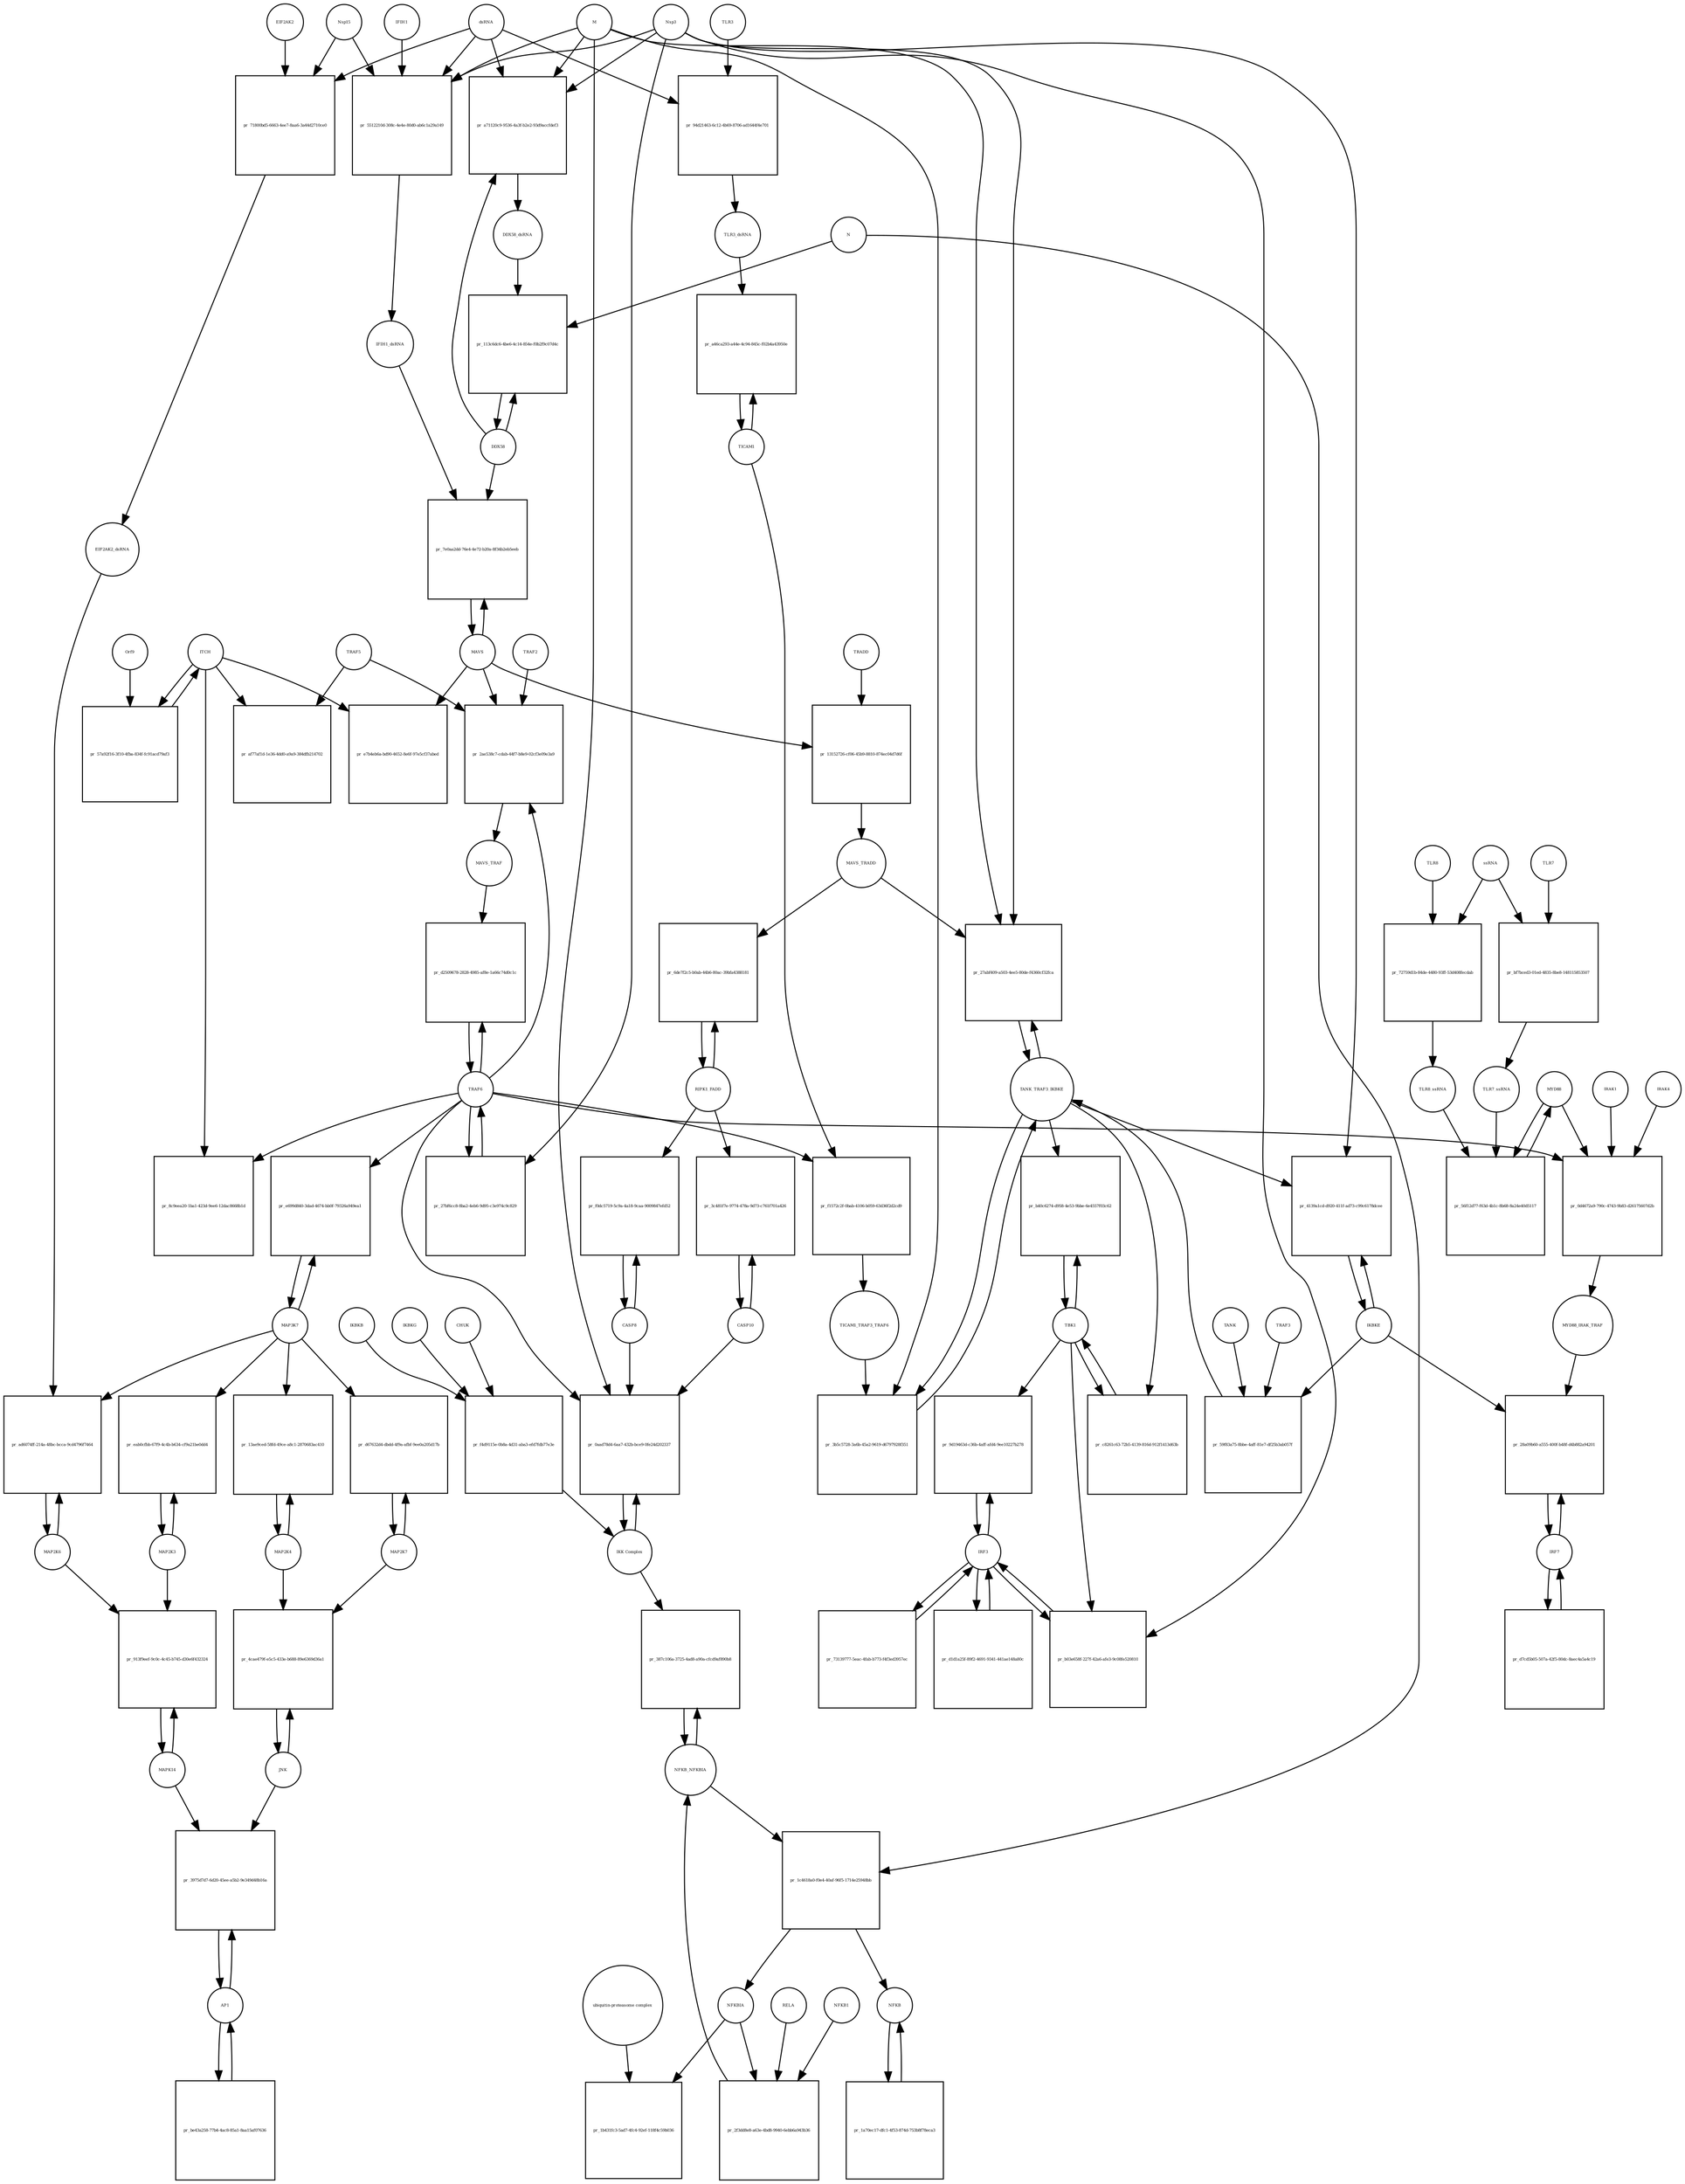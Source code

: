 strict digraph  {
dsRNA [annotation="", bipartite=0, cls="nucleic acid feature", fontsize=4, label=dsRNA, shape=circle];
"pr_a71120c9-9536-4a3f-b2e2-93d9accfdef3" [annotation="", bipartite=1, cls=process, fontsize=4, label="pr_a71120c9-9536-4a3f-b2e2-93d9accfdef3", shape=square];
DDX58_dsRNA [annotation="", bipartite=0, cls=complex, fontsize=4, label=DDX58_dsRNA, shape=circle];
M [annotation=urn_miriam_ncbiprotein_1796318601, bipartite=0, cls=macromolecule, fontsize=4, label=M, shape=circle];
Nsp3 [annotation=urn_miriam_ncbiprotein_1802476807, bipartite=0, cls=macromolecule, fontsize=4, label=Nsp3, shape=circle];
DDX58 [annotation=urn_miriam_hgnc_19102, bipartite=0, cls=macromolecule, fontsize=4, label=DDX58, shape=circle];
"pr_5512210d-308c-4e4e-80d0-ab6c1a29a149" [annotation="", bipartite=1, cls=process, fontsize=4, label="pr_5512210d-308c-4e4e-80d0-ab6c1a29a149", shape=square];
IFIH1_dsRNA [annotation="", bipartite=0, cls=complex, fontsize=4, label=IFIH1_dsRNA, shape=circle];
Nsp15 [annotation=urn_miriam_ncbiprotein_1802476818, bipartite=0, cls=macromolecule, fontsize=4, label=Nsp15, shape=circle];
IFIH1 [annotation=urn_miriam_hgnc_18873, bipartite=0, cls=macromolecule, fontsize=4, label=IFIH1, shape=circle];
"pr_113c6dc6-4be6-4c14-854e-f0b2f9c07d4c" [annotation="", bipartite=1, cls=process, fontsize=4, label="pr_113c6dc6-4be6-4c14-854e-f0b2f9c07d4c", shape=square];
N [annotation=urn_miriam_ncbiprotein_1798174255, bipartite=0, cls=macromolecule, fontsize=4, label=N, shape=circle];
MAVS [annotation=urn_miriam_hgnc_29233, bipartite=0, cls="macromolecule multimer", fontsize=4, label=MAVS, shape=circle];
"pr_7e0aa2dd-76e4-4e72-b20a-8f34b2eb5eeb" [annotation="", bipartite=1, cls=process, fontsize=4, label="pr_7e0aa2dd-76e4-4e72-b20a-8f34b2eb5eeb", shape=square];
NFKBIA [annotation=urn_miriam_hgnc_7797, bipartite=0, cls=macromolecule, fontsize=4, label=NFKBIA, shape=circle];
"pr_1b431fc3-5ad7-4fc4-92ef-118f4c59b036" [annotation="", bipartite=1, cls=process, fontsize=4, label="pr_1b431fc3-5ad7-4fc4-92ef-118f4c59b036", shape=square];
"ubiquitin-proteasome complex" [annotation="", bipartite=0, cls=complex, fontsize=4, label="ubiquitin-proteasome complex", shape=circle];
IRF3 [annotation=urn_miriam_hgnc_6118, bipartite=0, cls=macromolecule, fontsize=4, label=IRF3, shape=circle];
"pr_9d19463d-c36b-4aff-afd4-9ee10227b278" [annotation="", bipartite=1, cls=process, fontsize=4, label="pr_9d19463d-c36b-4aff-afd4-9ee10227b278", shape=square];
TBK1 [annotation="", bipartite=0, cls=macromolecule, fontsize=4, label=TBK1, shape=circle];
"pr_b03e658f-227f-42a6-afe3-9c08fe520810" [annotation="", bipartite=1, cls=process, fontsize=4, label="pr_b03e658f-227f-42a6-afe3-9c08fe520810", shape=square];
IRF7 [annotation=urn_miriam_hgnc_6122, bipartite=0, cls="macromolecule multimer", fontsize=4, label=IRF7, shape=circle];
"pr_28a09b60-a555-400f-b48f-d4b882a94201" [annotation="", bipartite=1, cls=process, fontsize=4, label="pr_28a09b60-a555-400f-b48f-d4b882a94201", shape=square];
IKBKE [annotation=urn_miriam_hgnc_14552, bipartite=0, cls=macromolecule, fontsize=4, label=IKBKE, shape=circle];
MYD88_IRAK_TRAF [annotation="", bipartite=0, cls=complex, fontsize=4, label=MYD88_IRAK_TRAF, shape=circle];
TRAF6 [annotation=urn_miriam_hgnc_12036, bipartite=0, cls=macromolecule, fontsize=4, label=TRAF6, shape=circle];
"pr_d2509678-2828-4985-af8e-1a66c74d0c1c" [annotation="", bipartite=1, cls=process, fontsize=4, label="pr_d2509678-2828-4985-af8e-1a66c74d0c1c", shape=square];
MAVS_TRAF [annotation="", bipartite=0, cls=complex, fontsize=4, label=MAVS_TRAF, shape=circle];
"pr_e7b4eb6a-bd90-4652-8e6f-97e5cf37abed" [annotation="", bipartite=1, cls=process, fontsize=4, label="pr_e7b4eb6a-bd90-4652-8e6f-97e5cf37abed", shape=square];
ITCH [annotation="", bipartite=0, cls=macromolecule, fontsize=4, label=ITCH, shape=circle];
TRAF5 [annotation=urn_miriam_hgnc_12035, bipartite=0, cls=macromolecule, fontsize=4, label=TRAF5, shape=circle];
"pr_af77af1d-1e36-4dd0-a9a9-384dfb214702" [annotation="", bipartite=1, cls=process, fontsize=4, label="pr_af77af1d-1e36-4dd0-a9a9-384dfb214702", shape=square];
"pr_8c9eea20-1ba1-423d-9ee6-12dac8668b1d" [annotation="", bipartite=1, cls=process, fontsize=4, label="pr_8c9eea20-1ba1-423d-9ee6-12dac8668b1d", shape=square];
TICAM1 [annotation=urn_miriam_hgnc_18348, bipartite=0, cls=macromolecule, fontsize=4, label=TICAM1, shape=circle];
"pr_a46ca293-a44e-4c94-845c-f02b4a43950e" [annotation="", bipartite=1, cls=process, fontsize=4, label="pr_a46ca293-a44e-4c94-845c-f02b4a43950e", shape=square];
TLR3_dsRNA [annotation="", bipartite=0, cls=complex, fontsize=4, label=TLR3_dsRNA, shape=circle];
TLR3 [annotation=urn_miriam_hgnc_11849, bipartite=0, cls="macromolecule multimer", fontsize=4, label=TLR3, shape=circle];
"pr_94d21463-6c12-4b69-8706-ad1644f4e701" [annotation="", bipartite=1, cls=process, fontsize=4, label="pr_94d21463-6c12-4b69-8706-ad1644f4e701", shape=square];
"pr_f1572c2f-0bab-4106-b059-63d36f2d2cd9" [annotation="", bipartite=1, cls=process, fontsize=4, label="pr_f1572c2f-0bab-4106-b059-63d36f2d2cd9", shape=square];
TICAM1_TRAF3_TRAF6 [annotation="", bipartite=0, cls=complex, fontsize=4, label=TICAM1_TRAF3_TRAF6, shape=circle];
TANK_TRAF3_IKBKE [annotation="", bipartite=0, cls=complex, fontsize=4, label=TANK_TRAF3_IKBKE, shape=circle];
"pr_3b5c5728-3a6b-45a2-9619-d6797928f351" [annotation="", bipartite=1, cls=process, fontsize=4, label="pr_3b5c5728-3a6b-45a2-9619-d6797928f351", shape=square];
"pr_b40c6274-d958-4e53-9bbe-6e4557f03c62" [annotation="", bipartite=1, cls=process, fontsize=4, label="pr_b40c6274-d958-4e53-9bbe-6e4557f03c62", shape=square];
"pr_4139a1cd-d920-411f-ad73-c99c6178dcee" [annotation="", bipartite=1, cls=process, fontsize=4, label="pr_4139a1cd-d920-411f-ad73-c99c6178dcee", shape=square];
MYD88 [annotation="", bipartite=0, cls=macromolecule, fontsize=4, label=MYD88, shape=circle];
"pr_0d4672a9-790c-4743-9b83-d26175607d2b" [annotation="", bipartite=1, cls=process, fontsize=4, label="pr_0d4672a9-790c-4743-9b83-d26175607d2b", shape=square];
IRAK1 [annotation=urn_miriam_hgnc_6112, bipartite=0, cls=macromolecule, fontsize=4, label=IRAK1, shape=circle];
IRAK4 [annotation=urn_miriam_hgnc_17967, bipartite=0, cls=macromolecule, fontsize=4, label=IRAK4, shape=circle];
TLR7 [annotation=urn_miriam_hgnc_15631, bipartite=0, cls=macromolecule, fontsize=4, label=TLR7, shape=circle];
"pr_bf7bced3-01ed-4835-8be8-148115853507" [annotation="", bipartite=1, cls=process, fontsize=4, label="pr_bf7bced3-01ed-4835-8be8-148115853507", shape=square];
TLR7_ssRNA [annotation="", bipartite=0, cls=complex, fontsize=4, label=TLR7_ssRNA, shape=circle];
ssRNA [annotation="", bipartite=0, cls="nucleic acid feature", fontsize=4, label=ssRNA, shape=circle];
TLR8 [annotation=urn_miriam_hgnc_15632, bipartite=0, cls=macromolecule, fontsize=4, label=TLR8, shape=circle];
"pr_72759d1b-84de-4480-93ff-53d408fecdab" [annotation="", bipartite=1, cls=process, fontsize=4, label="pr_72759d1b-84de-4480-93ff-53d408fecdab", shape=square];
TLR8_ssRNA [annotation="", bipartite=0, cls=complex, fontsize=4, label=TLR8_ssRNA, shape=circle];
"pr_56f12d77-f63d-4b1c-8b68-8a24e40d5117" [annotation="", bipartite=1, cls=process, fontsize=4, label="pr_56f12d77-f63d-4b1c-8b68-8a24e40d5117", shape=square];
MAP3K7 [annotation="", bipartite=0, cls=macromolecule, fontsize=4, label=MAP3K7, shape=circle];
"pr_e699d840-3dad-4674-bb0f-79326a949ea1" [annotation="", bipartite=1, cls=process, fontsize=4, label="pr_e699d840-3dad-4674-bb0f-79326a949ea1", shape=square];
TRAF2 [annotation=urn_miriam_hgnc_12032, bipartite=0, cls=macromolecule, fontsize=4, label=TRAF2, shape=circle];
"pr_2ae538c7-cdab-44f7-b8e9-02cf3e09e3a9" [annotation="", bipartite=1, cls=process, fontsize=4, label="pr_2ae538c7-cdab-44f7-b8e9-02cf3e09e3a9", shape=square];
"pr_57a92f16-3f10-4fba-834f-fc91acd79af3" [annotation="", bipartite=1, cls=process, fontsize=4, label="pr_57a92f16-3f10-4fba-834f-fc91acd79af3", shape=square];
Orf9 [annotation=urn_miriam_uniprot_P59636, bipartite=0, cls=macromolecule, fontsize=4, label=Orf9, shape=circle];
"pr_13152726-cf06-45b9-8810-874ec04d7d6f" [annotation="", bipartite=1, cls=process, fontsize=4, label="pr_13152726-cf06-45b9-8810-874ec04d7d6f", shape=square];
MAVS_TRADD [annotation="", bipartite=0, cls=complex, fontsize=4, label=MAVS_TRADD, shape=circle];
TRADD [annotation=urn_miriam_hgnc_12030, bipartite=0, cls=macromolecule, fontsize=4, label=TRADD, shape=circle];
"pr_27bf6cc8-8ba2-4eb6-9d95-c3e974c9c829" [annotation="", bipartite=1, cls=process, fontsize=4, label="pr_27bf6cc8-8ba2-4eb6-9d95-c3e974c9c829", shape=square];
AP1 [annotation="", bipartite=0, cls=complex, fontsize=4, label=AP1, shape=circle];
"pr_3975d7d7-6d20-45ee-a5b2-9e349d48b16a" [annotation="", bipartite=1, cls=process, fontsize=4, label="pr_3975d7d7-6d20-45ee-a5b2-9e349d48b16a", shape=square];
MAPK14 [annotation="", bipartite=0, cls=macromolecule, fontsize=4, label=MAPK14, shape=circle];
JNK [annotation="", bipartite=0, cls=complex, fontsize=4, label=JNK, shape=circle];
"pr_4cae479f-e5c5-433e-b688-89e6369d36a1" [annotation="", bipartite=1, cls=process, fontsize=4, label="pr_4cae479f-e5c5-433e-b688-89e6369d36a1", shape=square];
MAP2K7 [annotation="", bipartite=0, cls=macromolecule, fontsize=4, label=MAP2K7, shape=circle];
MAP2K4 [annotation="", bipartite=0, cls=macromolecule, fontsize=4, label=MAP2K4, shape=circle];
"pr_13ae9ced-58fd-49ce-a8c1-2870683ac410" [annotation="", bipartite=1, cls=process, fontsize=4, label="pr_13ae9ced-58fd-49ce-a8c1-2870683ac410", shape=square];
"pr_d67632d4-dbdd-4f9a-afbf-9ee0a205d17b" [annotation="", bipartite=1, cls=process, fontsize=4, label="pr_d67632d4-dbdd-4f9a-afbf-9ee0a205d17b", shape=square];
MAP2K3 [annotation="", bipartite=0, cls=macromolecule, fontsize=4, label=MAP2K3, shape=circle];
"pr_eab0cfbb-67f9-4c4b-b634-cf9a21be0dd4" [annotation="", bipartite=1, cls=process, fontsize=4, label="pr_eab0cfbb-67f9-4c4b-b634-cf9a21be0dd4", shape=square];
MAP2K6 [annotation="", bipartite=0, cls=macromolecule, fontsize=4, label=MAP2K6, shape=circle];
"pr_ad6074ff-214a-48bc-bcca-9cd4796f7464" [annotation="", bipartite=1, cls=process, fontsize=4, label="pr_ad6074ff-214a-48bc-bcca-9cd4796f7464", shape=square];
EIF2AK2_dsRNA [annotation="", bipartite=0, cls=complex, fontsize=4, label=EIF2AK2_dsRNA, shape=circle];
"pr_71800bd5-6663-4ee7-8aa6-3a44d2710ce0" [annotation="", bipartite=1, cls=process, fontsize=4, label="pr_71800bd5-6663-4ee7-8aa6-3a44d2710ce0", shape=square];
EIF2AK2 [annotation=urn_miriam_hgnc_9437, bipartite=0, cls=macromolecule, fontsize=4, label=EIF2AK2, shape=circle];
RIPK1_FADD [annotation="", bipartite=0, cls=complex, fontsize=4, label=RIPK1_FADD, shape=circle];
"pr_6de7f2c5-b0ab-44b6-80ac-39bfa4388181" [annotation="", bipartite=1, cls=process, fontsize=4, label="pr_6de7f2c5-b0ab-44b6-80ac-39bfa4388181", shape=square];
CASP8 [annotation="", bipartite=0, cls=macromolecule, fontsize=4, label=CASP8, shape=circle];
"pr_f0dc5719-5c9a-4a18-9caa-9009847efd52" [annotation="", bipartite=1, cls=process, fontsize=4, label="pr_f0dc5719-5c9a-4a18-9caa-9009847efd52", shape=square];
CASP10 [annotation="", bipartite=0, cls=macromolecule, fontsize=4, label=CASP10, shape=circle];
"pr_3c481f7e-9774-478a-9d73-c761f701a426" [annotation="", bipartite=1, cls=process, fontsize=4, label="pr_3c481f7e-9774-478a-9d73-c761f701a426", shape=square];
NFKB_NFKBIA [annotation="", bipartite=0, cls=complex, fontsize=4, label=NFKB_NFKBIA, shape=circle];
"pr_387c106a-3725-4ad8-a90a-cfcd9af890b8" [annotation="", bipartite=1, cls=process, fontsize=4, label="pr_387c106a-3725-4ad8-a90a-cfcd9af890b8", shape=square];
"IKK Complex" [annotation="", bipartite=0, cls=complex, fontsize=4, label="IKK Complex", shape=circle];
"pr_1c4618a0-f0e4-40af-96f5-1714e25948bb" [annotation="", bipartite=1, cls=process, fontsize=4, label="pr_1c4618a0-f0e4-40af-96f5-1714e25948bb", shape=square];
NFKB [annotation="", bipartite=0, cls=complex, fontsize=4, label=NFKB, shape=circle];
"pr_0aad78d4-6aa7-432b-bce9-0fe24d202337" [annotation="", bipartite=1, cls=process, fontsize=4, label="pr_0aad78d4-6aa7-432b-bce9-0fe24d202337", shape=square];
"pr_2f3dd8e8-a63e-4bd8-9940-6ebb6a943b36" [annotation="", bipartite=1, cls=process, fontsize=4, label="pr_2f3dd8e8-a63e-4bd8-9940-6ebb6a943b36", shape=square];
RELA [annotation="", bipartite=0, cls=macromolecule, fontsize=4, label=RELA, shape=circle];
NFKB1 [annotation="", bipartite=0, cls=macromolecule, fontsize=4, label=NFKB1, shape=circle];
IKBKG [annotation="", bipartite=0, cls=macromolecule, fontsize=4, label=IKBKG, shape=circle];
"pr_f4d9115e-0b8a-4d31-aba3-efd7fdb77e3e" [annotation="", bipartite=1, cls=process, fontsize=4, label="pr_f4d9115e-0b8a-4d31-aba3-efd7fdb77e3e", shape=square];
CHUK [annotation="", bipartite=0, cls=macromolecule, fontsize=4, label=CHUK, shape=circle];
IKBKB [annotation="", bipartite=0, cls=macromolecule, fontsize=4, label=IKBKB, shape=circle];
"pr_27abf409-a503-4ee5-80de-f4360cf32fca" [annotation="", bipartite=1, cls=process, fontsize=4, label="pr_27abf409-a503-4ee5-80de-f4360cf32fca", shape=square];
"pr_c8261c63-72b5-4139-816d-912f1413d63b" [annotation="", bipartite=1, cls=process, fontsize=4, label="pr_c8261c63-72b5-4139-816d-912f1413d63b", shape=square];
"pr_913f9eef-9c0c-4c45-b745-d30e6f432324" [annotation="", bipartite=1, cls=process, fontsize=4, label="pr_913f9eef-9c0c-4c45-b745-d30e6f432324", shape=square];
TRAF3 [annotation="", bipartite=0, cls=macromolecule, fontsize=4, label=TRAF3, shape=circle];
"pr_59f83a75-8bbe-4aff-81e7-df25b3ab057f" [annotation="", bipartite=1, cls=process, fontsize=4, label="pr_59f83a75-8bbe-4aff-81e7-df25b3ab057f", shape=square];
TANK [annotation="", bipartite=0, cls=macromolecule, fontsize=4, label=TANK, shape=circle];
"pr_be43a258-77b4-4ac8-85a1-8aa15af07636" [annotation="", bipartite=1, cls=process, fontsize=4, label="pr_be43a258-77b4-4ac8-85a1-8aa15af07636", shape=square];
"pr_d7cd5b05-507a-42f5-80dc-8aec4a5a4c19" [annotation="", bipartite=1, cls=process, fontsize=4, label="pr_d7cd5b05-507a-42f5-80dc-8aec4a5a4c19", shape=square];
"pr_73139777-5eac-4fab-b773-f4f3ed3957ec" [annotation="", bipartite=1, cls=process, fontsize=4, label="pr_73139777-5eac-4fab-b773-f4f3ed3957ec", shape=square];
"pr_1a70ec17-dfc1-4f53-874d-753b8f78eca3" [annotation="", bipartite=1, cls=process, fontsize=4, label="pr_1a70ec17-dfc1-4f53-874d-753b8f78eca3", shape=square];
"pr_d1d1a25f-89f2-4691-9341-441ae148a80c" [annotation="", bipartite=1, cls=process, fontsize=4, label="pr_d1d1a25f-89f2-4691-9341-441ae148a80c", shape=square];
dsRNA -> "pr_a71120c9-9536-4a3f-b2e2-93d9accfdef3"  [annotation="", interaction_type=consumption];
dsRNA -> "pr_5512210d-308c-4e4e-80d0-ab6c1a29a149"  [annotation="", interaction_type=consumption];
dsRNA -> "pr_94d21463-6c12-4b69-8706-ad1644f4e701"  [annotation="", interaction_type=consumption];
dsRNA -> "pr_71800bd5-6663-4ee7-8aa6-3a44d2710ce0"  [annotation="", interaction_type=consumption];
"pr_a71120c9-9536-4a3f-b2e2-93d9accfdef3" -> DDX58_dsRNA  [annotation="", interaction_type=production];
DDX58_dsRNA -> "pr_113c6dc6-4be6-4c14-854e-f0b2f9c07d4c"  [annotation="urn_miriam_pubmed_25581309|urn_miriam_pubmed_28148787|urn_miriam_taxonomy_694009", interaction_type=catalysis];
M -> "pr_a71120c9-9536-4a3f-b2e2-93d9accfdef3"  [annotation="urn_miriam_pubmed_20303872|urn_miriam_pubmed_19380580|urn_miriam_pubmed_31226023|urn_miriam_taxonomy_694009", interaction_type=inhibition];
M -> "pr_5512210d-308c-4e4e-80d0-ab6c1a29a149"  [annotation="urn_miriam_pubmed_28484023|urn_miriam_pubmed_19380580|urn_miriam_pubmed_31226023|urn_miriam_taxonomy_694009", interaction_type=inhibition];
M -> "pr_3b5c5728-3a6b-45a2-9619-d6797928f351"  [annotation="urn_miriam_pubmed_19380580|urn_miriam_pubmed_19366914|urn_miriam_taxonomy_694009", interaction_type=inhibition];
M -> "pr_0aad78d4-6aa7-432b-bce9-0fe24d202337"  [annotation="urn_miriam_pubmed_19366914|urn_miriam_pubmed_20303872|urn_miriam_pubmed_17705188|urn_miriam_pubmed_694009", interaction_type=inhibition];
M -> "pr_27abf409-a503-4ee5-80de-f4360cf32fca"  [annotation="urn_miriam_pubmed_19366914|urn_miriam_pubmed_27164085|urn_miriam_pubmed_19380580|urn_miriam_taxonomy_694009", interaction_type=inhibition];
Nsp3 -> "pr_a71120c9-9536-4a3f-b2e2-93d9accfdef3"  [annotation="urn_miriam_pubmed_20303872|urn_miriam_pubmed_19380580|urn_miriam_pubmed_31226023|urn_miriam_taxonomy_694009", interaction_type=inhibition];
Nsp3 -> "pr_5512210d-308c-4e4e-80d0-ab6c1a29a149"  [annotation="urn_miriam_pubmed_28484023|urn_miriam_pubmed_19380580|urn_miriam_pubmed_31226023|urn_miriam_taxonomy_694009", interaction_type=inhibition];
Nsp3 -> "pr_b03e658f-227f-42a6-afe3-9c08fe520810"  [annotation="urn_miriam_pubmed_17761676|urn_miriam_pubmed_31226023|urn_miriam_taxonomy_694009", interaction_type=inhibition];
Nsp3 -> "pr_4139a1cd-d920-411f-ad73-c99c6178dcee"  [annotation="urn_miriam_pubmed_20303872|urn_miriam_pubmed_31226023|urn_miriam_taxonomy_694009", interaction_type=inhibition];
Nsp3 -> "pr_27bf6cc8-8ba2-4eb6-9d95-c3e974c9c829"  [annotation="urn_miriam_pubmed_27164085|urn_miriam_taxonomy_694009", interaction_type=catalysis];
Nsp3 -> "pr_27abf409-a503-4ee5-80de-f4360cf32fca"  [annotation="urn_miriam_pubmed_19366914|urn_miriam_pubmed_27164085|urn_miriam_pubmed_19380580|urn_miriam_taxonomy_694009", interaction_type=inhibition];
DDX58 -> "pr_a71120c9-9536-4a3f-b2e2-93d9accfdef3"  [annotation="", interaction_type=consumption];
DDX58 -> "pr_113c6dc6-4be6-4c14-854e-f0b2f9c07d4c"  [annotation="", interaction_type=consumption];
DDX58 -> "pr_7e0aa2dd-76e4-4e72-b20a-8f34b2eb5eeb"  [annotation=urn_miriam_pubmed_25581309, interaction_type=catalysis];
"pr_5512210d-308c-4e4e-80d0-ab6c1a29a149" -> IFIH1_dsRNA  [annotation="", interaction_type=production];
IFIH1_dsRNA -> "pr_7e0aa2dd-76e4-4e72-b20a-8f34b2eb5eeb"  [annotation=urn_miriam_pubmed_25581309, interaction_type=catalysis];
Nsp15 -> "pr_5512210d-308c-4e4e-80d0-ab6c1a29a149"  [annotation="urn_miriam_pubmed_28484023|urn_miriam_pubmed_19380580|urn_miriam_pubmed_31226023|urn_miriam_taxonomy_694009", interaction_type=inhibition];
Nsp15 -> "pr_71800bd5-6663-4ee7-8aa6-3a44d2710ce0"  [annotation="urn_miriam_pubmed_28484023|urn_miriam_pubmed_19366914|urn_miriam_taxonomy_694009", interaction_type=inhibition];
IFIH1 -> "pr_5512210d-308c-4e4e-80d0-ab6c1a29a149"  [annotation="", interaction_type=consumption];
"pr_113c6dc6-4be6-4c14-854e-f0b2f9c07d4c" -> DDX58  [annotation="", interaction_type=production];
N -> "pr_113c6dc6-4be6-4c14-854e-f0b2f9c07d4c"  [annotation="urn_miriam_pubmed_25581309|urn_miriam_pubmed_28148787|urn_miriam_taxonomy_694009", interaction_type=inhibition];
N -> "pr_1c4618a0-f0e4-40af-96f5-1714e25948bb"  [annotation="urn_miriam_pubmed_16143815|urn_miriam_taxonomy_694009", interaction_type=stimulation];
MAVS -> "pr_7e0aa2dd-76e4-4e72-b20a-8f34b2eb5eeb"  [annotation="", interaction_type=consumption];
MAVS -> "pr_e7b4eb6a-bd90-4652-8e6f-97e5cf37abed"  [annotation="", interaction_type=consumption];
MAVS -> "pr_2ae538c7-cdab-44f7-b8e9-02cf3e09e3a9"  [annotation="", interaction_type=consumption];
MAVS -> "pr_13152726-cf06-45b9-8810-874ec04d7d6f"  [annotation="", interaction_type=consumption];
"pr_7e0aa2dd-76e4-4e72-b20a-8f34b2eb5eeb" -> MAVS  [annotation="", interaction_type=production];
NFKBIA -> "pr_1b431fc3-5ad7-4fc4-92ef-118f4c59b036"  [annotation="", interaction_type=consumption];
NFKBIA -> "pr_2f3dd8e8-a63e-4bd8-9940-6ebb6a943b36"  [annotation="", interaction_type=consumption];
"ubiquitin-proteasome complex" -> "pr_1b431fc3-5ad7-4fc4-92ef-118f4c59b036"  [annotation=urn_miriam_pubmed_20303872, interaction_type=catalysis];
IRF3 -> "pr_9d19463d-c36b-4aff-afd4-9ee10227b278"  [annotation="", interaction_type=consumption];
IRF3 -> "pr_b03e658f-227f-42a6-afe3-9c08fe520810"  [annotation="", interaction_type=consumption];
IRF3 -> "pr_73139777-5eac-4fab-b773-f4f3ed3957ec"  [annotation="", interaction_type=consumption];
IRF3 -> "pr_d1d1a25f-89f2-4691-9341-441ae148a80c"  [annotation="", interaction_type=consumption];
"pr_9d19463d-c36b-4aff-afd4-9ee10227b278" -> IRF3  [annotation="", interaction_type=production];
TBK1 -> "pr_9d19463d-c36b-4aff-afd4-9ee10227b278"  [annotation=urn_miriam_pubmed_25581309, interaction_type=catalysis];
TBK1 -> "pr_b03e658f-227f-42a6-afe3-9c08fe520810"  [annotation="urn_miriam_pubmed_17761676|urn_miriam_pubmed_31226023|urn_miriam_taxonomy_694009", interaction_type=catalysis];
TBK1 -> "pr_b40c6274-d958-4e53-9bbe-6e4557f03c62"  [annotation="", interaction_type=consumption];
TBK1 -> "pr_c8261c63-72b5-4139-816d-912f1413d63b"  [annotation="", interaction_type=consumption];
"pr_b03e658f-227f-42a6-afe3-9c08fe520810" -> IRF3  [annotation="", interaction_type=production];
IRF7 -> "pr_28a09b60-a555-400f-b48f-d4b882a94201"  [annotation="", interaction_type=consumption];
IRF7 -> "pr_d7cd5b05-507a-42f5-80dc-8aec4a5a4c19"  [annotation="", interaction_type=consumption];
"pr_28a09b60-a555-400f-b48f-d4b882a94201" -> IRF7  [annotation="", interaction_type=production];
IKBKE -> "pr_28a09b60-a555-400f-b48f-d4b882a94201"  [annotation=urn_miriam_pubmed_20303872, interaction_type=catalysis];
IKBKE -> "pr_4139a1cd-d920-411f-ad73-c99c6178dcee"  [annotation="", interaction_type=consumption];
IKBKE -> "pr_59f83a75-8bbe-4aff-81e7-df25b3ab057f"  [annotation="", interaction_type=consumption];
MYD88_IRAK_TRAF -> "pr_28a09b60-a555-400f-b48f-d4b882a94201"  [annotation=urn_miriam_pubmed_20303872, interaction_type=catalysis];
TRAF6 -> "pr_d2509678-2828-4985-af8e-1a66c74d0c1c"  [annotation="", interaction_type=consumption];
TRAF6 -> "pr_8c9eea20-1ba1-423d-9ee6-12dac8668b1d"  [annotation="", interaction_type=consumption];
TRAF6 -> "pr_f1572c2f-0bab-4106-b059-63d36f2d2cd9"  [annotation="", interaction_type=consumption];
TRAF6 -> "pr_0d4672a9-790c-4743-9b83-d26175607d2b"  [annotation="", interaction_type=consumption];
TRAF6 -> "pr_e699d840-3dad-4674-bb0f-79326a949ea1"  [annotation=urn_miriam_pubmed_19366914, interaction_type=stimulation];
TRAF6 -> "pr_2ae538c7-cdab-44f7-b8e9-02cf3e09e3a9"  [annotation="", interaction_type=consumption];
TRAF6 -> "pr_27bf6cc8-8ba2-4eb6-9d95-c3e974c9c829"  [annotation="", interaction_type=consumption];
TRAF6 -> "pr_0aad78d4-6aa7-432b-bce9-0fe24d202337"  [annotation="urn_miriam_pubmed_19366914|urn_miriam_pubmed_20303872|urn_miriam_pubmed_17705188|urn_miriam_pubmed_694009", interaction_type=stimulation];
"pr_d2509678-2828-4985-af8e-1a66c74d0c1c" -> TRAF6  [annotation="", interaction_type=production];
MAVS_TRAF -> "pr_d2509678-2828-4985-af8e-1a66c74d0c1c"  [annotation=urn_miriam_pubmed_19366914, interaction_type=catalysis];
ITCH -> "pr_e7b4eb6a-bd90-4652-8e6f-97e5cf37abed"  [annotation=urn_miriam_pubmed_25135833, interaction_type=catalysis];
ITCH -> "pr_af77af1d-1e36-4dd0-a9a9-384dfb214702"  [annotation=urn_miriam_pubmed_25135833, interaction_type=catalysis];
ITCH -> "pr_8c9eea20-1ba1-423d-9ee6-12dac8668b1d"  [annotation=urn_miriam_pubmed_25135833, interaction_type=catalysis];
ITCH -> "pr_57a92f16-3f10-4fba-834f-fc91acd79af3"  [annotation="", interaction_type=consumption];
TRAF5 -> "pr_af77af1d-1e36-4dd0-a9a9-384dfb214702"  [annotation="", interaction_type=consumption];
TRAF5 -> "pr_2ae538c7-cdab-44f7-b8e9-02cf3e09e3a9"  [annotation="", interaction_type=consumption];
TICAM1 -> "pr_a46ca293-a44e-4c94-845c-f02b4a43950e"  [annotation="", interaction_type=consumption];
TICAM1 -> "pr_f1572c2f-0bab-4106-b059-63d36f2d2cd9"  [annotation="", interaction_type=consumption];
"pr_a46ca293-a44e-4c94-845c-f02b4a43950e" -> TICAM1  [annotation="", interaction_type=production];
TLR3_dsRNA -> "pr_a46ca293-a44e-4c94-845c-f02b4a43950e"  [annotation=urn_miriam_pubmed_20303872, interaction_type=stimulation];
TLR3 -> "pr_94d21463-6c12-4b69-8706-ad1644f4e701"  [annotation="", interaction_type=consumption];
"pr_94d21463-6c12-4b69-8706-ad1644f4e701" -> TLR3_dsRNA  [annotation="", interaction_type=production];
"pr_f1572c2f-0bab-4106-b059-63d36f2d2cd9" -> TICAM1_TRAF3_TRAF6  [annotation="", interaction_type=production];
TICAM1_TRAF3_TRAF6 -> "pr_3b5c5728-3a6b-45a2-9619-d6797928f351"  [annotation="urn_miriam_pubmed_19380580|urn_miriam_pubmed_19366914|urn_miriam_taxonomy_694009", interaction_type=stimulation];
TANK_TRAF3_IKBKE -> "pr_3b5c5728-3a6b-45a2-9619-d6797928f351"  [annotation="", interaction_type=consumption];
TANK_TRAF3_IKBKE -> "pr_b40c6274-d958-4e53-9bbe-6e4557f03c62"  [annotation=urn_miriam_pubmed_20303872, interaction_type=stimulation];
TANK_TRAF3_IKBKE -> "pr_4139a1cd-d920-411f-ad73-c99c6178dcee"  [annotation="urn_miriam_pubmed_20303872|urn_miriam_pubmed_31226023|urn_miriam_taxonomy_694009", interaction_type=stimulation];
TANK_TRAF3_IKBKE -> "pr_27abf409-a503-4ee5-80de-f4360cf32fca"  [annotation="", interaction_type=consumption];
TANK_TRAF3_IKBKE -> "pr_c8261c63-72b5-4139-816d-912f1413d63b"  [annotation=urn_miriam_pubmed_19366914, interaction_type=stimulation];
"pr_3b5c5728-3a6b-45a2-9619-d6797928f351" -> TANK_TRAF3_IKBKE  [annotation="", interaction_type=production];
"pr_b40c6274-d958-4e53-9bbe-6e4557f03c62" -> TBK1  [annotation="", interaction_type=production];
"pr_4139a1cd-d920-411f-ad73-c99c6178dcee" -> IKBKE  [annotation="", interaction_type=production];
MYD88 -> "pr_0d4672a9-790c-4743-9b83-d26175607d2b"  [annotation="", interaction_type=consumption];
MYD88 -> "pr_56f12d77-f63d-4b1c-8b68-8a24e40d5117"  [annotation="", interaction_type=consumption];
"pr_0d4672a9-790c-4743-9b83-d26175607d2b" -> MYD88_IRAK_TRAF  [annotation="", interaction_type=production];
IRAK1 -> "pr_0d4672a9-790c-4743-9b83-d26175607d2b"  [annotation="", interaction_type=consumption];
IRAK4 -> "pr_0d4672a9-790c-4743-9b83-d26175607d2b"  [annotation="", interaction_type=consumption];
TLR7 -> "pr_bf7bced3-01ed-4835-8be8-148115853507"  [annotation="", interaction_type=consumption];
"pr_bf7bced3-01ed-4835-8be8-148115853507" -> TLR7_ssRNA  [annotation="", interaction_type=production];
TLR7_ssRNA -> "pr_56f12d77-f63d-4b1c-8b68-8a24e40d5117"  [annotation=urn_miriam_pubmed_19366914, interaction_type=stimulation];
ssRNA -> "pr_bf7bced3-01ed-4835-8be8-148115853507"  [annotation="", interaction_type=consumption];
ssRNA -> "pr_72759d1b-84de-4480-93ff-53d408fecdab"  [annotation="", interaction_type=consumption];
TLR8 -> "pr_72759d1b-84de-4480-93ff-53d408fecdab"  [annotation="", interaction_type=consumption];
"pr_72759d1b-84de-4480-93ff-53d408fecdab" -> TLR8_ssRNA  [annotation="", interaction_type=production];
TLR8_ssRNA -> "pr_56f12d77-f63d-4b1c-8b68-8a24e40d5117"  [annotation=urn_miriam_pubmed_19366914, interaction_type=stimulation];
"pr_56f12d77-f63d-4b1c-8b68-8a24e40d5117" -> MYD88  [annotation="", interaction_type=production];
MAP3K7 -> "pr_e699d840-3dad-4674-bb0f-79326a949ea1"  [annotation="", interaction_type=consumption];
MAP3K7 -> "pr_13ae9ced-58fd-49ce-a8c1-2870683ac410"  [annotation=urn_miriam_pubmed_19366914, interaction_type=catalysis];
MAP3K7 -> "pr_d67632d4-dbdd-4f9a-afbf-9ee0a205d17b"  [annotation=urn_miriam_pubmed_19366914, interaction_type=catalysis];
MAP3K7 -> "pr_eab0cfbb-67f9-4c4b-b634-cf9a21be0dd4"  [annotation=urn_miriam_pubmed_19366914, interaction_type=catalysis];
MAP3K7 -> "pr_ad6074ff-214a-48bc-bcca-9cd4796f7464"  [annotation=urn_miriam_pubmed_19366914, interaction_type=catalysis];
"pr_e699d840-3dad-4674-bb0f-79326a949ea1" -> MAP3K7  [annotation="", interaction_type=production];
TRAF2 -> "pr_2ae538c7-cdab-44f7-b8e9-02cf3e09e3a9"  [annotation="", interaction_type=consumption];
"pr_2ae538c7-cdab-44f7-b8e9-02cf3e09e3a9" -> MAVS_TRAF  [annotation="", interaction_type=production];
"pr_57a92f16-3f10-4fba-834f-fc91acd79af3" -> ITCH  [annotation="", interaction_type=production];
Orf9 -> "pr_57a92f16-3f10-4fba-834f-fc91acd79af3"  [annotation="urn_miriam_pubmed_25135833|urn_miriam_taxonomy_694009", interaction_type=stimulation];
"pr_13152726-cf06-45b9-8810-874ec04d7d6f" -> MAVS_TRADD  [annotation="", interaction_type=production];
MAVS_TRADD -> "pr_6de7f2c5-b0ab-44b6-80ac-39bfa4388181"  [annotation=urn_miriam_pubmed_19366914, interaction_type=stimulation];
MAVS_TRADD -> "pr_27abf409-a503-4ee5-80de-f4360cf32fca"  [annotation="urn_miriam_pubmed_19366914|urn_miriam_pubmed_27164085|urn_miriam_pubmed_19380580|urn_miriam_taxonomy_694009", interaction_type=stimulation];
TRADD -> "pr_13152726-cf06-45b9-8810-874ec04d7d6f"  [annotation="", interaction_type=consumption];
"pr_27bf6cc8-8ba2-4eb6-9d95-c3e974c9c829" -> TRAF6  [annotation="", interaction_type=production];
AP1 -> "pr_3975d7d7-6d20-45ee-a5b2-9e349d48b16a"  [annotation="", interaction_type=consumption];
AP1 -> "pr_be43a258-77b4-4ac8-85a1-8aa15af07636"  [annotation="", interaction_type=consumption];
"pr_3975d7d7-6d20-45ee-a5b2-9e349d48b16a" -> AP1  [annotation="", interaction_type=production];
MAPK14 -> "pr_3975d7d7-6d20-45ee-a5b2-9e349d48b16a"  [annotation=urn_miriam_pubmed_19366914, interaction_type=stimulation];
MAPK14 -> "pr_913f9eef-9c0c-4c45-b745-d30e6f432324"  [annotation="", interaction_type=consumption];
JNK -> "pr_3975d7d7-6d20-45ee-a5b2-9e349d48b16a"  [annotation=urn_miriam_pubmed_19366914, interaction_type=stimulation];
JNK -> "pr_4cae479f-e5c5-433e-b688-89e6369d36a1"  [annotation="", interaction_type=consumption];
"pr_4cae479f-e5c5-433e-b688-89e6369d36a1" -> JNK  [annotation="", interaction_type=production];
MAP2K7 -> "pr_4cae479f-e5c5-433e-b688-89e6369d36a1"  [annotation=urn_miriam_pubmed_19366914, interaction_type=catalysis];
MAP2K7 -> "pr_d67632d4-dbdd-4f9a-afbf-9ee0a205d17b"  [annotation="", interaction_type=consumption];
MAP2K4 -> "pr_4cae479f-e5c5-433e-b688-89e6369d36a1"  [annotation=urn_miriam_pubmed_19366914, interaction_type=catalysis];
MAP2K4 -> "pr_13ae9ced-58fd-49ce-a8c1-2870683ac410"  [annotation="", interaction_type=consumption];
"pr_13ae9ced-58fd-49ce-a8c1-2870683ac410" -> MAP2K4  [annotation="", interaction_type=production];
"pr_d67632d4-dbdd-4f9a-afbf-9ee0a205d17b" -> MAP2K7  [annotation="", interaction_type=production];
MAP2K3 -> "pr_eab0cfbb-67f9-4c4b-b634-cf9a21be0dd4"  [annotation="", interaction_type=consumption];
MAP2K3 -> "pr_913f9eef-9c0c-4c45-b745-d30e6f432324"  [annotation=urn_miriam_pubmed_19366914, interaction_type=catalysis];
"pr_eab0cfbb-67f9-4c4b-b634-cf9a21be0dd4" -> MAP2K3  [annotation="", interaction_type=production];
MAP2K6 -> "pr_ad6074ff-214a-48bc-bcca-9cd4796f7464"  [annotation="", interaction_type=consumption];
MAP2K6 -> "pr_913f9eef-9c0c-4c45-b745-d30e6f432324"  [annotation=urn_miriam_pubmed_19366914, interaction_type=catalysis];
"pr_ad6074ff-214a-48bc-bcca-9cd4796f7464" -> MAP2K6  [annotation="", interaction_type=production];
EIF2AK2_dsRNA -> "pr_ad6074ff-214a-48bc-bcca-9cd4796f7464"  [annotation=urn_miriam_pubmed_19366914, interaction_type=stimulation];
"pr_71800bd5-6663-4ee7-8aa6-3a44d2710ce0" -> EIF2AK2_dsRNA  [annotation="", interaction_type=production];
EIF2AK2 -> "pr_71800bd5-6663-4ee7-8aa6-3a44d2710ce0"  [annotation="", interaction_type=consumption];
RIPK1_FADD -> "pr_6de7f2c5-b0ab-44b6-80ac-39bfa4388181"  [annotation="", interaction_type=consumption];
RIPK1_FADD -> "pr_f0dc5719-5c9a-4a18-9caa-9009847efd52"  [annotation=urn_miriam_pubmed_19366914, interaction_type=stimulation];
RIPK1_FADD -> "pr_3c481f7e-9774-478a-9d73-c761f701a426"  [annotation=urn_miriam_pubmed_20303872, interaction_type=stimulation];
"pr_6de7f2c5-b0ab-44b6-80ac-39bfa4388181" -> RIPK1_FADD  [annotation="", interaction_type=production];
CASP8 -> "pr_f0dc5719-5c9a-4a18-9caa-9009847efd52"  [annotation="", interaction_type=consumption];
CASP8 -> "pr_0aad78d4-6aa7-432b-bce9-0fe24d202337"  [annotation="urn_miriam_pubmed_19366914|urn_miriam_pubmed_20303872|urn_miriam_pubmed_17705188|urn_miriam_pubmed_694009", interaction_type=stimulation];
"pr_f0dc5719-5c9a-4a18-9caa-9009847efd52" -> CASP8  [annotation="", interaction_type=production];
CASP10 -> "pr_3c481f7e-9774-478a-9d73-c761f701a426"  [annotation="", interaction_type=consumption];
CASP10 -> "pr_0aad78d4-6aa7-432b-bce9-0fe24d202337"  [annotation="urn_miriam_pubmed_19366914|urn_miriam_pubmed_20303872|urn_miriam_pubmed_17705188|urn_miriam_pubmed_694009", interaction_type=stimulation];
"pr_3c481f7e-9774-478a-9d73-c761f701a426" -> CASP10  [annotation="", interaction_type=production];
NFKB_NFKBIA -> "pr_387c106a-3725-4ad8-a90a-cfcd9af890b8"  [annotation="", interaction_type=consumption];
NFKB_NFKBIA -> "pr_1c4618a0-f0e4-40af-96f5-1714e25948bb"  [annotation="", interaction_type=consumption];
"pr_387c106a-3725-4ad8-a90a-cfcd9af890b8" -> NFKB_NFKBIA  [annotation="", interaction_type=production];
"IKK Complex" -> "pr_387c106a-3725-4ad8-a90a-cfcd9af890b8"  [annotation=urn_miriam_pubmed_19366914, interaction_type=catalysis];
"IKK Complex" -> "pr_0aad78d4-6aa7-432b-bce9-0fe24d202337"  [annotation="", interaction_type=consumption];
"pr_1c4618a0-f0e4-40af-96f5-1714e25948bb" -> NFKB  [annotation="", interaction_type=production];
"pr_1c4618a0-f0e4-40af-96f5-1714e25948bb" -> NFKBIA  [annotation="", interaction_type=production];
NFKB -> "pr_1a70ec17-dfc1-4f53-874d-753b8f78eca3"  [annotation="", interaction_type=consumption];
"pr_0aad78d4-6aa7-432b-bce9-0fe24d202337" -> "IKK Complex"  [annotation="", interaction_type=production];
"pr_2f3dd8e8-a63e-4bd8-9940-6ebb6a943b36" -> NFKB_NFKBIA  [annotation="", interaction_type=production];
RELA -> "pr_2f3dd8e8-a63e-4bd8-9940-6ebb6a943b36"  [annotation="", interaction_type=consumption];
NFKB1 -> "pr_2f3dd8e8-a63e-4bd8-9940-6ebb6a943b36"  [annotation="", interaction_type=consumption];
IKBKG -> "pr_f4d9115e-0b8a-4d31-aba3-efd7fdb77e3e"  [annotation="", interaction_type=consumption];
"pr_f4d9115e-0b8a-4d31-aba3-efd7fdb77e3e" -> "IKK Complex"  [annotation="", interaction_type=production];
CHUK -> "pr_f4d9115e-0b8a-4d31-aba3-efd7fdb77e3e"  [annotation="", interaction_type=consumption];
IKBKB -> "pr_f4d9115e-0b8a-4d31-aba3-efd7fdb77e3e"  [annotation="", interaction_type=consumption];
"pr_27abf409-a503-4ee5-80de-f4360cf32fca" -> TANK_TRAF3_IKBKE  [annotation="", interaction_type=production];
"pr_c8261c63-72b5-4139-816d-912f1413d63b" -> TBK1  [annotation="", interaction_type=production];
"pr_913f9eef-9c0c-4c45-b745-d30e6f432324" -> MAPK14  [annotation="", interaction_type=production];
TRAF3 -> "pr_59f83a75-8bbe-4aff-81e7-df25b3ab057f"  [annotation="", interaction_type=consumption];
"pr_59f83a75-8bbe-4aff-81e7-df25b3ab057f" -> TANK_TRAF3_IKBKE  [annotation="", interaction_type=production];
TANK -> "pr_59f83a75-8bbe-4aff-81e7-df25b3ab057f"  [annotation="", interaction_type=consumption];
"pr_be43a258-77b4-4ac8-85a1-8aa15af07636" -> AP1  [annotation="", interaction_type=production];
"pr_d7cd5b05-507a-42f5-80dc-8aec4a5a4c19" -> IRF7  [annotation="", interaction_type=production];
"pr_73139777-5eac-4fab-b773-f4f3ed3957ec" -> IRF3  [annotation="", interaction_type=production];
"pr_1a70ec17-dfc1-4f53-874d-753b8f78eca3" -> NFKB  [annotation="", interaction_type=production];
"pr_d1d1a25f-89f2-4691-9341-441ae148a80c" -> IRF3  [annotation="", interaction_type=production];
}
